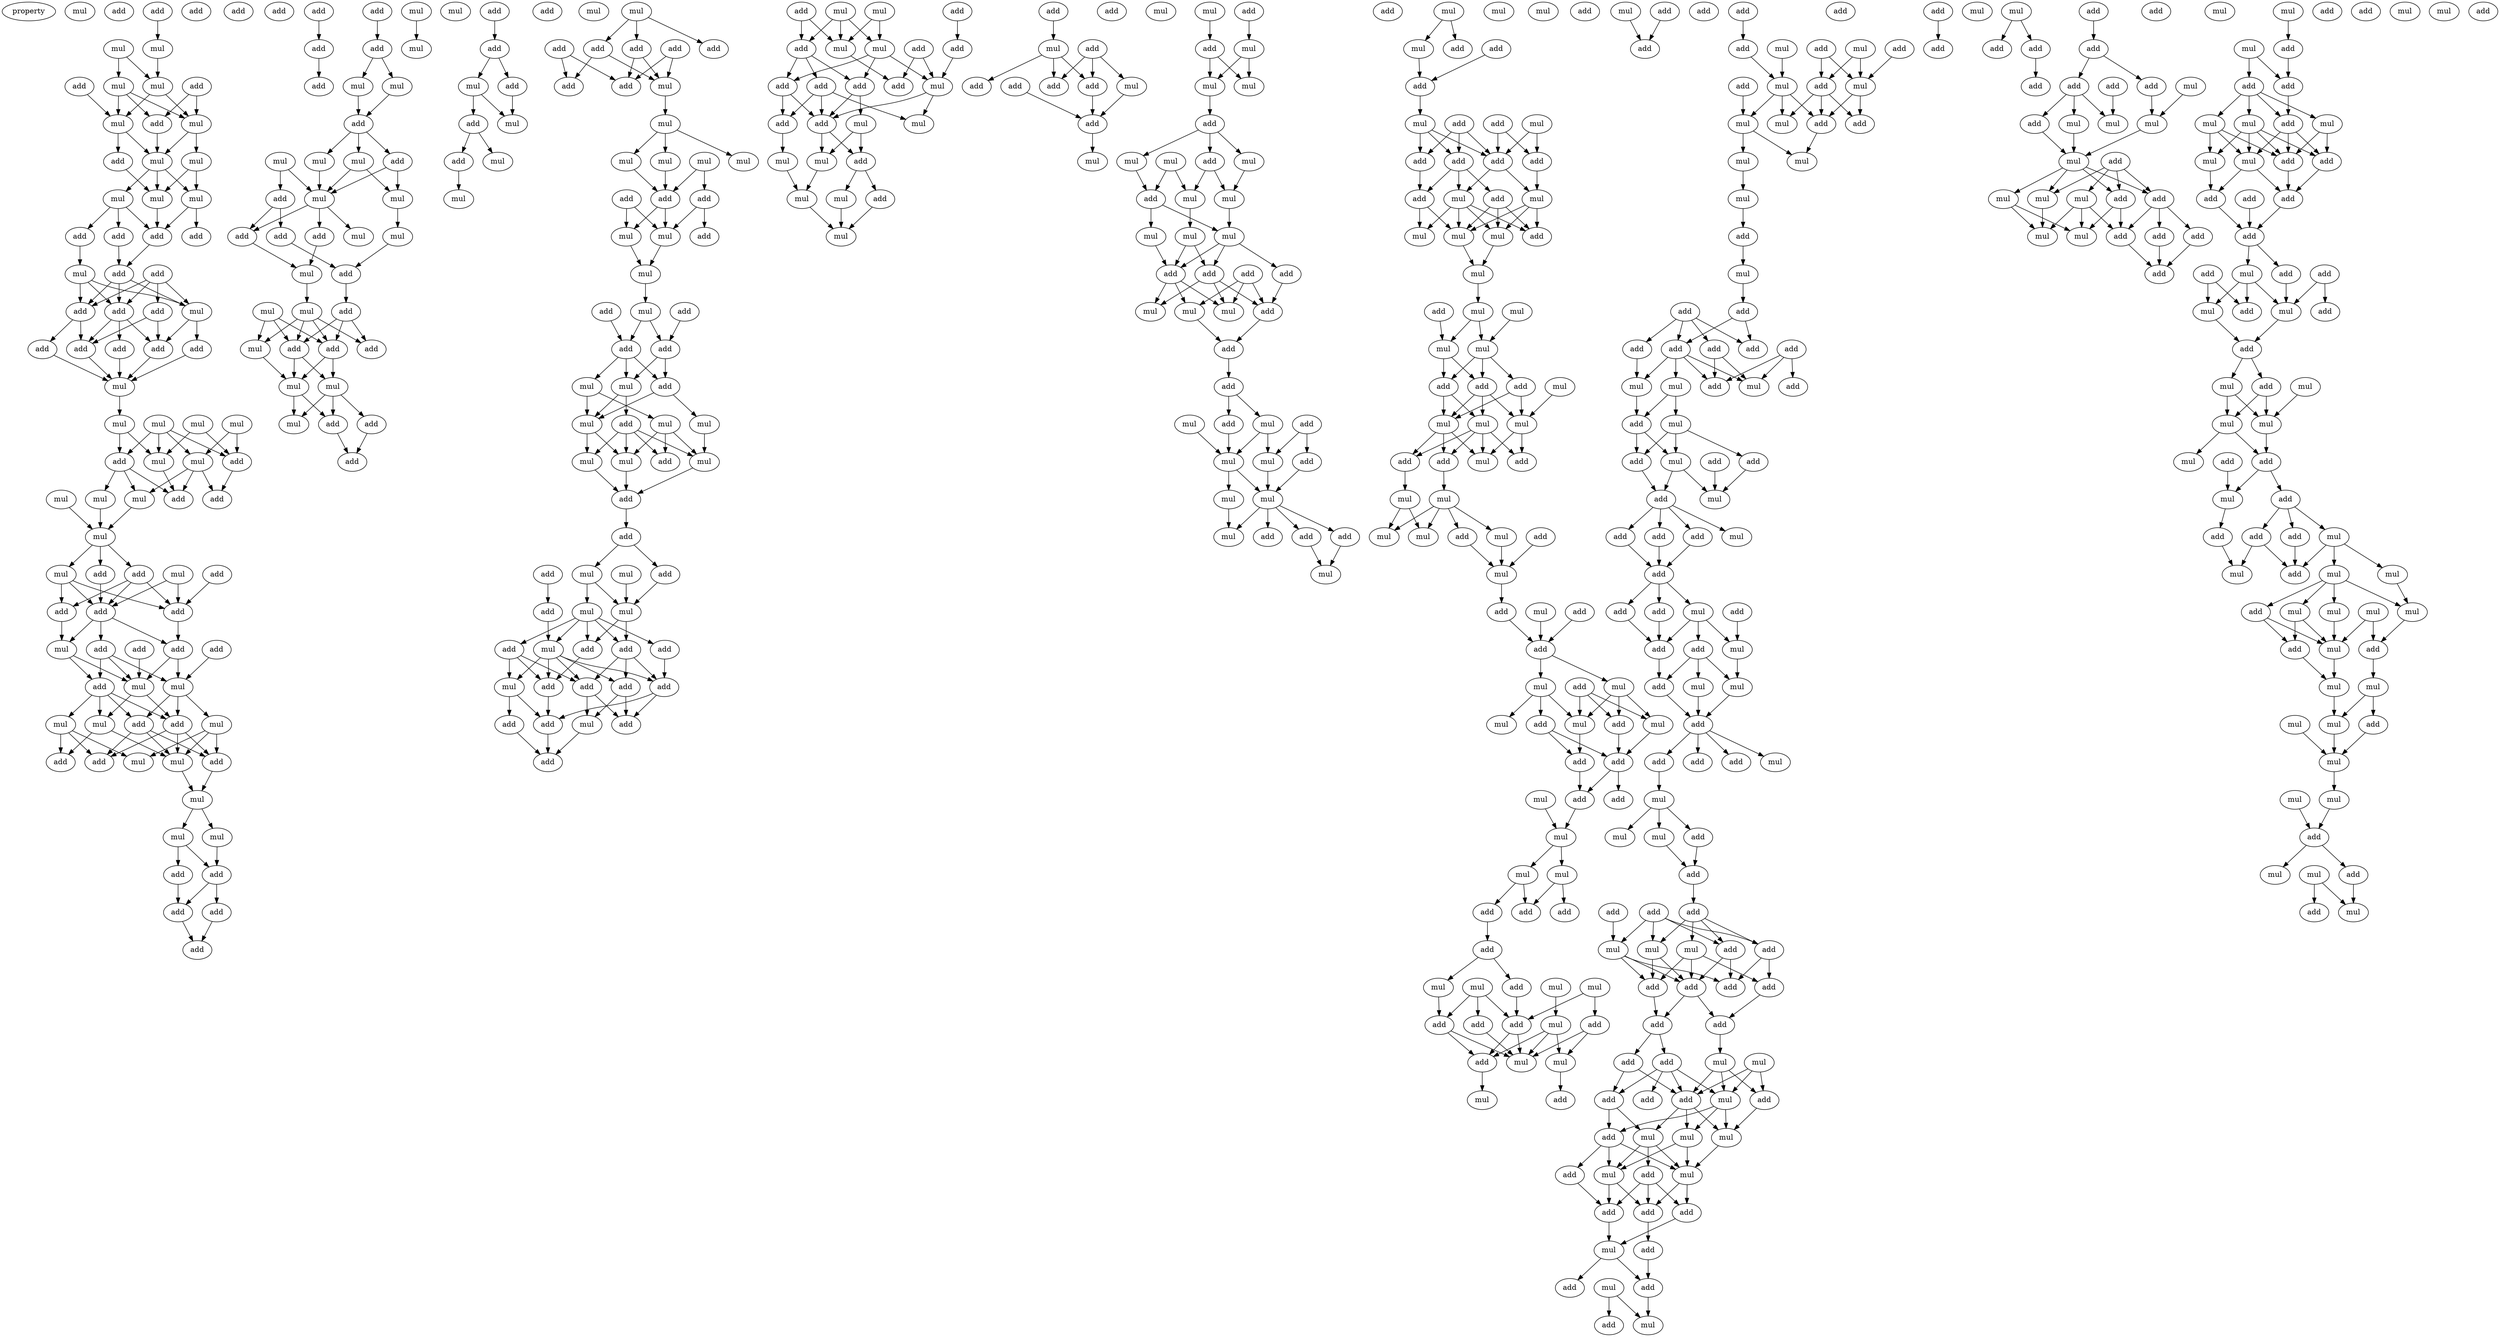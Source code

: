digraph {
    node [fontcolor=black]
    property [mul=2,lf=1.5]
    0 [ label = mul ];
    1 [ label = add ];
    2 [ label = add ];
    3 [ label = add ];
    4 [ label = mul ];
    5 [ label = mul ];
    6 [ label = add ];
    7 [ label = mul ];
    8 [ label = mul ];
    9 [ label = add ];
    10 [ label = add ];
    11 [ label = add ];
    12 [ label = mul ];
    13 [ label = mul ];
    14 [ label = mul ];
    15 [ label = mul ];
    16 [ label = add ];
    17 [ label = mul ];
    18 [ label = mul ];
    19 [ label = mul ];
    20 [ label = add ];
    21 [ label = add ];
    22 [ label = add ];
    23 [ label = add ];
    24 [ label = mul ];
    25 [ label = add ];
    26 [ label = add ];
    27 [ label = add ];
    28 [ label = add ];
    29 [ label = add ];
    30 [ label = mul ];
    31 [ label = add ];
    32 [ label = add ];
    33 [ label = add ];
    34 [ label = add ];
    35 [ label = add ];
    36 [ label = mul ];
    37 [ label = mul ];
    38 [ label = mul ];
    39 [ label = mul ];
    40 [ label = mul ];
    41 [ label = add ];
    42 [ label = mul ];
    43 [ label = add ];
    44 [ label = mul ];
    45 [ label = mul ];
    46 [ label = add ];
    47 [ label = mul ];
    48 [ label = mul ];
    49 [ label = add ];
    50 [ label = mul ];
    51 [ label = mul ];
    52 [ label = add ];
    53 [ label = add ];
    54 [ label = mul ];
    55 [ label = add ];
    56 [ label = add ];
    57 [ label = add ];
    58 [ label = add ];
    59 [ label = add ];
    60 [ label = add ];
    61 [ label = add ];
    62 [ label = mul ];
    63 [ label = add ];
    64 [ label = mul ];
    65 [ label = mul ];
    66 [ label = add ];
    67 [ label = mul ];
    68 [ label = mul ];
    69 [ label = mul ];
    70 [ label = add ];
    71 [ label = add ];
    72 [ label = add ];
    73 [ label = mul ];
    74 [ label = add ];
    75 [ label = mul ];
    76 [ label = add ];
    77 [ label = mul ];
    78 [ label = mul ];
    79 [ label = add ];
    80 [ label = add ];
    81 [ label = mul ];
    82 [ label = add ];
    83 [ label = add ];
    84 [ label = add ];
    85 [ label = add ];
    86 [ label = add ];
    87 [ label = add ];
    88 [ label = add ];
    89 [ label = add ];
    90 [ label = mul ];
    91 [ label = add ];
    92 [ label = mul ];
    93 [ label = mul ];
    94 [ label = mul ];
    95 [ label = add ];
    96 [ label = mul ];
    97 [ label = mul ];
    98 [ label = add ];
    99 [ label = mul ];
    100 [ label = mul ];
    101 [ label = mul ];
    102 [ label = add ];
    103 [ label = add ];
    104 [ label = add ];
    105 [ label = mul ];
    106 [ label = mul ];
    107 [ label = add ];
    108 [ label = add ];
    109 [ label = mul ];
    110 [ label = add ];
    111 [ label = mul ];
    112 [ label = mul ];
    113 [ label = add ];
    114 [ label = add ];
    115 [ label = mul ];
    116 [ label = add ];
    117 [ label = mul ];
    118 [ label = mul ];
    119 [ label = add ];
    120 [ label = mul ];
    121 [ label = mul ];
    122 [ label = add ];
    123 [ label = add ];
    124 [ label = add ];
    125 [ label = add ];
    126 [ label = add ];
    127 [ label = mul ];
    128 [ label = add ];
    129 [ label = add ];
    130 [ label = mul ];
    131 [ label = add ];
    132 [ label = mul ];
    133 [ label = mul ];
    134 [ label = mul ];
    135 [ label = mul ];
    136 [ label = add ];
    137 [ label = add ];
    138 [ label = add ];
    139 [ label = add ];
    140 [ label = add ];
    141 [ label = add ];
    142 [ label = mul ];
    143 [ label = add ];
    144 [ label = mul ];
    145 [ label = mul ];
    146 [ label = mul ];
    147 [ label = mul ];
    148 [ label = mul ];
    149 [ label = add ];
    150 [ label = add ];
    151 [ label = add ];
    152 [ label = mul ];
    153 [ label = add ];
    154 [ label = mul ];
    155 [ label = mul ];
    156 [ label = mul ];
    157 [ label = add ];
    158 [ label = add ];
    159 [ label = add ];
    160 [ label = add ];
    161 [ label = add ];
    162 [ label = mul ];
    163 [ label = mul ];
    164 [ label = mul ];
    165 [ label = mul ];
    166 [ label = mul ];
    167 [ label = add ];
    168 [ label = mul ];
    169 [ label = mul ];
    170 [ label = mul ];
    171 [ label = add ];
    172 [ label = add ];
    173 [ label = add ];
    174 [ label = mul ];
    175 [ label = add ];
    176 [ label = mul ];
    177 [ label = add ];
    178 [ label = add ];
    179 [ label = mul ];
    180 [ label = mul ];
    181 [ label = add ];
    182 [ label = add ];
    183 [ label = mul ];
    184 [ label = add ];
    185 [ label = add ];
    186 [ label = add ];
    187 [ label = mul ];
    188 [ label = add ];
    189 [ label = add ];
    190 [ label = add ];
    191 [ label = add ];
    192 [ label = add ];
    193 [ label = mul ];
    194 [ label = add ];
    195 [ label = add ];
    196 [ label = add ];
    197 [ label = mul ];
    198 [ label = mul ];
    199 [ label = add ];
    200 [ label = mul ];
    201 [ label = add ];
    202 [ label = add ];
    203 [ label = mul ];
    204 [ label = add ];
    205 [ label = mul ];
    206 [ label = add ];
    207 [ label = add ];
    208 [ label = add ];
    209 [ label = add ];
    210 [ label = add ];
    211 [ label = mul ];
    212 [ label = add ];
    213 [ label = mul ];
    214 [ label = mul ];
    215 [ label = add ];
    216 [ label = mul ];
    217 [ label = mul ];
    218 [ label = mul ];
    219 [ label = add ];
    220 [ label = mul ];
    221 [ label = add ];
    222 [ label = add ];
    223 [ label = mul ];
    224 [ label = add ];
    225 [ label = add ];
    226 [ label = add ];
    227 [ label = add ];
    228 [ label = add ];
    229 [ label = mul ];
    230 [ label = add ];
    231 [ label = mul ];
    232 [ label = mul ];
    233 [ label = add ];
    234 [ label = mul ];
    235 [ label = add ];
    236 [ label = mul ];
    237 [ label = mul ];
    238 [ label = mul ];
    239 [ label = add ];
    240 [ label = add ];
    241 [ label = mul ];
    242 [ label = mul ];
    243 [ label = add ];
    244 [ label = mul ];
    245 [ label = add ];
    246 [ label = mul ];
    247 [ label = mul ];
    248 [ label = mul ];
    249 [ label = mul ];
    250 [ label = mul ];
    251 [ label = add ];
    252 [ label = add ];
    253 [ label = add ];
    254 [ label = add ];
    255 [ label = add ];
    256 [ label = mul ];
    257 [ label = mul ];
    258 [ label = mul ];
    259 [ label = add ];
    260 [ label = add ];
    261 [ label = mul ];
    262 [ label = add ];
    263 [ label = mul ];
    264 [ label = add ];
    265 [ label = add ];
    266 [ label = mul ];
    267 [ label = mul ];
    268 [ label = mul ];
    269 [ label = mul ];
    270 [ label = mul ];
    271 [ label = add ];
    272 [ label = add ];
    273 [ label = add ];
    274 [ label = mul ];
    275 [ label = mul ];
    276 [ label = add ];
    277 [ label = mul ];
    278 [ label = mul ];
    279 [ label = add ];
    280 [ label = add ];
    281 [ label = add ];
    282 [ label = add ];
    283 [ label = mul ];
    284 [ label = mul ];
    285 [ label = add ];
    286 [ label = add ];
    287 [ label = add ];
    288 [ label = add ];
    289 [ label = add ];
    290 [ label = add ];
    291 [ label = mul ];
    292 [ label = mul ];
    293 [ label = mul ];
    294 [ label = mul ];
    295 [ label = add ];
    296 [ label = mul ];
    297 [ label = mul ];
    298 [ label = add ];
    299 [ label = mul ];
    300 [ label = mul ];
    301 [ label = mul ];
    302 [ label = mul ];
    303 [ label = mul ];
    304 [ label = add ];
    305 [ label = add ];
    306 [ label = mul ];
    307 [ label = add ];
    308 [ label = mul ];
    309 [ label = mul ];
    310 [ label = mul ];
    311 [ label = add ];
    312 [ label = mul ];
    313 [ label = add ];
    314 [ label = add ];
    315 [ label = mul ];
    316 [ label = mul ];
    317 [ label = mul ];
    318 [ label = mul ];
    319 [ label = add ];
    320 [ label = mul ];
    321 [ label = add ];
    322 [ label = mul ];
    323 [ label = mul ];
    324 [ label = add ];
    325 [ label = add ];
    326 [ label = add ];
    327 [ label = add ];
    328 [ label = mul ];
    329 [ label = add ];
    330 [ label = mul ];
    331 [ label = add ];
    332 [ label = mul ];
    333 [ label = mul ];
    334 [ label = mul ];
    335 [ label = add ];
    336 [ label = add ];
    337 [ label = add ];
    338 [ label = mul ];
    339 [ label = add ];
    340 [ label = add ];
    341 [ label = mul ];
    342 [ label = mul ];
    343 [ label = mul ];
    344 [ label = add ];
    345 [ label = add ];
    346 [ label = add ];
    347 [ label = add ];
    348 [ label = mul ];
    349 [ label = add ];
    350 [ label = mul ];
    351 [ label = mul ];
    352 [ label = mul ];
    353 [ label = add ];
    354 [ label = add ];
    355 [ label = mul ];
    356 [ label = add ];
    357 [ label = add ];
    358 [ label = add ];
    359 [ label = mul ];
    360 [ label = mul ];
    361 [ label = add ];
    362 [ label = mul ];
    363 [ label = mul ];
    364 [ label = add ];
    365 [ label = add ];
    366 [ label = add ];
    367 [ label = add ];
    368 [ label = mul ];
    369 [ label = add ];
    370 [ label = add ];
    371 [ label = mul ];
    372 [ label = add ];
    373 [ label = add ];
    374 [ label = mul ];
    375 [ label = add ];
    376 [ label = mul ];
    377 [ label = add ];
    378 [ label = mul ];
    379 [ label = add ];
    380 [ label = mul ];
    381 [ label = mul ];
    382 [ label = mul ];
    383 [ label = mul ];
    384 [ label = add ];
    385 [ label = add ];
    386 [ label = add ];
    387 [ label = add ];
    388 [ label = mul ];
    389 [ label = add ];
    390 [ label = add ];
    391 [ label = add ];
    392 [ label = add ];
    393 [ label = add ];
    394 [ label = add ];
    395 [ label = add ];
    396 [ label = mul ];
    397 [ label = add ];
    398 [ label = add ];
    399 [ label = mul ];
    400 [ label = mul ];
    401 [ label = add ];
    402 [ label = mul ];
    403 [ label = add ];
    404 [ label = add ];
    405 [ label = mul ];
    406 [ label = add ];
    407 [ label = mul ];
    408 [ label = add ];
    409 [ label = add ];
    410 [ label = mul ];
    411 [ label = add ];
    412 [ label = mul ];
    413 [ label = add ];
    414 [ label = add ];
    415 [ label = mul ];
    416 [ label = add ];
    417 [ label = add ];
    418 [ label = add ];
    419 [ label = add ];
    420 [ label = add ];
    421 [ label = mul ];
    422 [ label = add ];
    423 [ label = mul ];
    424 [ label = mul ];
    425 [ label = add ];
    426 [ label = add ];
    427 [ label = add ];
    428 [ label = add ];
    429 [ label = mul ];
    430 [ label = mul ];
    431 [ label = mul ];
    432 [ label = add ];
    433 [ label = mul ];
    434 [ label = add ];
    435 [ label = add ];
    436 [ label = add ];
    437 [ label = add ];
    438 [ label = mul ];
    439 [ label = mul ];
    440 [ label = add ];
    441 [ label = add ];
    442 [ label = mul ];
    443 [ label = add ];
    444 [ label = add ];
    445 [ label = add ];
    446 [ label = add ];
    447 [ label = add ];
    448 [ label = add ];
    449 [ label = mul ];
    450 [ label = mul ];
    451 [ label = add ];
    452 [ label = add ];
    453 [ label = add ];
    454 [ label = add ];
    455 [ label = add ];
    456 [ label = mul ];
    457 [ label = add ];
    458 [ label = mul ];
    459 [ label = mul ];
    460 [ label = mul ];
    461 [ label = add ];
    462 [ label = mul ];
    463 [ label = add ];
    464 [ label = add ];
    465 [ label = mul ];
    466 [ label = add ];
    467 [ label = add ];
    468 [ label = add ];
    469 [ label = add ];
    470 [ label = mul ];
    471 [ label = add ];
    472 [ label = add ];
    473 [ label = mul ];
    474 [ label = add ];
    475 [ label = mul ];
    476 [ label = mul ];
    477 [ label = add ];
    478 [ label = add ];
    479 [ label = add ];
    480 [ label = add ];
    481 [ label = add ];
    482 [ label = add ];
    483 [ label = add ];
    484 [ label = add ];
    485 [ label = mul ];
    486 [ label = add ];
    487 [ label = mul ];
    488 [ label = mul ];
    489 [ label = mul ];
    490 [ label = add ];
    491 [ label = mul ];
    492 [ label = add ];
    493 [ label = mul ];
    494 [ label = add ];
    495 [ label = mul ];
    496 [ label = mul ];
    497 [ label = add ];
    498 [ label = add ];
    499 [ label = add ];
    500 [ label = add ];
    501 [ label = mul ];
    502 [ label = mul ];
    503 [ label = add ];
    504 [ label = mul ];
    505 [ label = mul ];
    506 [ label = mul ];
    507 [ label = add ];
    508 [ label = add ];
    509 [ label = add ];
    510 [ label = mul ];
    511 [ label = mul ];
    512 [ label = add ];
    513 [ label = mul ];
    514 [ label = add ];
    515 [ label = mul ];
    516 [ label = mul ];
    517 [ label = add ];
    518 [ label = add ];
    519 [ label = add ];
    520 [ label = add ];
    521 [ label = add ];
    522 [ label = add ];
    523 [ label = mul ];
    524 [ label = add ];
    525 [ label = add ];
    526 [ label = add ];
    527 [ label = mul ];
    528 [ label = add ];
    529 [ label = mul ];
    530 [ label = add ];
    531 [ label = mul ];
    532 [ label = mul ];
    533 [ label = add ];
    534 [ label = add ];
    535 [ label = mul ];
    536 [ label = mul ];
    537 [ label = add ];
    538 [ label = mul ];
    539 [ label = add ];
    540 [ label = mul ];
    541 [ label = add ];
    542 [ label = add ];
    543 [ label = add ];
    544 [ label = mul ];
    545 [ label = add ];
    546 [ label = add ];
    547 [ label = mul ];
    548 [ label = mul ];
    549 [ label = mul ];
    550 [ label = mul ];
    551 [ label = mul ];
    552 [ label = add ];
    553 [ label = mul ];
    554 [ label = mul ];
    555 [ label = mul ];
    556 [ label = add ];
    557 [ label = add ];
    558 [ label = mul ];
    559 [ label = mul ];
    560 [ label = mul ];
    561 [ label = mul ];
    562 [ label = add ];
    563 [ label = mul ];
    564 [ label = add ];
    565 [ label = mul ];
    566 [ label = mul ];
    567 [ label = mul ];
    568 [ label = mul ];
    569 [ label = add ];
    570 [ label = add ];
    571 [ label = add ];
    572 [ label = mul ];
    573 [ label = mul ];
    574 [ label = add ];
    575 [ label = mul ];
    2 -> 5 [ name = 0 ];
    4 -> 7 [ name = 1 ];
    4 -> 8 [ name = 2 ];
    5 -> 8 [ name = 3 ];
    7 -> 11 [ name = 4 ];
    7 -> 12 [ name = 5 ];
    7 -> 13 [ name = 6 ];
    8 -> 12 [ name = 7 ];
    8 -> 13 [ name = 8 ];
    9 -> 12 [ name = 9 ];
    10 -> 11 [ name = 10 ];
    10 -> 13 [ name = 11 ];
    11 -> 14 [ name = 12 ];
    12 -> 14 [ name = 13 ];
    12 -> 16 [ name = 14 ];
    13 -> 14 [ name = 15 ];
    13 -> 15 [ name = 16 ];
    14 -> 17 [ name = 17 ];
    14 -> 18 [ name = 18 ];
    14 -> 19 [ name = 19 ];
    15 -> 17 [ name = 20 ];
    15 -> 18 [ name = 21 ];
    16 -> 18 [ name = 22 ];
    17 -> 20 [ name = 23 ];
    17 -> 21 [ name = 24 ];
    18 -> 20 [ name = 25 ];
    19 -> 20 [ name = 26 ];
    19 -> 22 [ name = 27 ];
    19 -> 23 [ name = 28 ];
    20 -> 26 [ name = 29 ];
    22 -> 26 [ name = 30 ];
    23 -> 24 [ name = 31 ];
    24 -> 28 [ name = 32 ];
    24 -> 29 [ name = 33 ];
    24 -> 30 [ name = 34 ];
    25 -> 27 [ name = 35 ];
    25 -> 28 [ name = 36 ];
    25 -> 29 [ name = 37 ];
    25 -> 30 [ name = 38 ];
    26 -> 28 [ name = 39 ];
    26 -> 29 [ name = 40 ];
    26 -> 30 [ name = 41 ];
    27 -> 32 [ name = 42 ];
    27 -> 33 [ name = 43 ];
    28 -> 31 [ name = 44 ];
    28 -> 33 [ name = 45 ];
    29 -> 32 [ name = 46 ];
    29 -> 33 [ name = 47 ];
    29 -> 34 [ name = 48 ];
    30 -> 32 [ name = 49 ];
    30 -> 35 [ name = 50 ];
    31 -> 36 [ name = 51 ];
    32 -> 36 [ name = 52 ];
    33 -> 36 [ name = 53 ];
    34 -> 36 [ name = 54 ];
    35 -> 36 [ name = 55 ];
    36 -> 39 [ name = 56 ];
    37 -> 41 [ name = 57 ];
    37 -> 44 [ name = 58 ];
    38 -> 41 [ name = 59 ];
    38 -> 42 [ name = 60 ];
    39 -> 43 [ name = 61 ];
    39 -> 44 [ name = 62 ];
    40 -> 41 [ name = 63 ];
    40 -> 42 [ name = 64 ];
    40 -> 43 [ name = 65 ];
    40 -> 44 [ name = 66 ];
    41 -> 49 [ name = 67 ];
    42 -> 45 [ name = 68 ];
    42 -> 46 [ name = 69 ];
    42 -> 49 [ name = 70 ];
    43 -> 45 [ name = 71 ];
    43 -> 46 [ name = 72 ];
    43 -> 47 [ name = 73 ];
    44 -> 46 [ name = 74 ];
    45 -> 50 [ name = 75 ];
    47 -> 50 [ name = 76 ];
    48 -> 50 [ name = 77 ];
    50 -> 52 [ name = 78 ];
    50 -> 53 [ name = 79 ];
    50 -> 54 [ name = 80 ];
    51 -> 56 [ name = 81 ];
    51 -> 57 [ name = 82 ];
    52 -> 56 [ name = 83 ];
    52 -> 57 [ name = 84 ];
    52 -> 58 [ name = 85 ];
    53 -> 56 [ name = 86 ];
    54 -> 56 [ name = 87 ];
    54 -> 57 [ name = 88 ];
    54 -> 58 [ name = 89 ];
    55 -> 57 [ name = 90 ];
    56 -> 59 [ name = 91 ];
    56 -> 60 [ name = 92 ];
    56 -> 62 [ name = 93 ];
    57 -> 59 [ name = 94 ];
    58 -> 62 [ name = 95 ];
    59 -> 64 [ name = 96 ];
    59 -> 65 [ name = 97 ];
    60 -> 64 [ name = 98 ];
    60 -> 65 [ name = 99 ];
    60 -> 66 [ name = 100 ];
    61 -> 65 [ name = 101 ];
    62 -> 64 [ name = 102 ];
    62 -> 66 [ name = 103 ];
    63 -> 64 [ name = 104 ];
    64 -> 69 [ name = 105 ];
    64 -> 71 [ name = 106 ];
    65 -> 67 [ name = 107 ];
    65 -> 70 [ name = 108 ];
    65 -> 71 [ name = 109 ];
    66 -> 68 [ name = 110 ];
    66 -> 69 [ name = 111 ];
    66 -> 70 [ name = 112 ];
    66 -> 71 [ name = 113 ];
    67 -> 73 [ name = 114 ];
    67 -> 75 [ name = 115 ];
    67 -> 76 [ name = 116 ];
    68 -> 72 [ name = 117 ];
    68 -> 74 [ name = 118 ];
    68 -> 75 [ name = 119 ];
    69 -> 73 [ name = 120 ];
    69 -> 74 [ name = 121 ];
    70 -> 72 [ name = 122 ];
    70 -> 73 [ name = 123 ];
    70 -> 76 [ name = 124 ];
    71 -> 72 [ name = 125 ];
    71 -> 73 [ name = 126 ];
    71 -> 76 [ name = 127 ];
    73 -> 77 [ name = 128 ];
    76 -> 77 [ name = 129 ];
    77 -> 78 [ name = 130 ];
    77 -> 81 [ name = 131 ];
    78 -> 83 [ name = 132 ];
    78 -> 84 [ name = 133 ];
    80 -> 82 [ name = 134 ];
    81 -> 84 [ name = 135 ];
    82 -> 87 [ name = 136 ];
    83 -> 85 [ name = 137 ];
    84 -> 85 [ name = 138 ];
    84 -> 86 [ name = 139 ];
    85 -> 88 [ name = 140 ];
    86 -> 88 [ name = 141 ];
    89 -> 91 [ name = 142 ];
    90 -> 92 [ name = 143 ];
    91 -> 93 [ name = 144 ];
    91 -> 94 [ name = 145 ];
    93 -> 95 [ name = 146 ];
    94 -> 95 [ name = 147 ];
    95 -> 96 [ name = 148 ];
    95 -> 98 [ name = 149 ];
    95 -> 99 [ name = 150 ];
    96 -> 101 [ name = 151 ];
    97 -> 101 [ name = 152 ];
    97 -> 102 [ name = 153 ];
    98 -> 100 [ name = 154 ];
    98 -> 101 [ name = 155 ];
    99 -> 100 [ name = 156 ];
    99 -> 101 [ name = 157 ];
    100 -> 106 [ name = 158 ];
    101 -> 104 [ name = 159 ];
    101 -> 105 [ name = 160 ];
    101 -> 107 [ name = 161 ];
    102 -> 103 [ name = 162 ];
    102 -> 107 [ name = 163 ];
    103 -> 108 [ name = 164 ];
    104 -> 109 [ name = 165 ];
    106 -> 108 [ name = 166 ];
    107 -> 109 [ name = 167 ];
    108 -> 110 [ name = 168 ];
    109 -> 112 [ name = 169 ];
    110 -> 113 [ name = 170 ];
    110 -> 114 [ name = 171 ];
    110 -> 116 [ name = 172 ];
    111 -> 113 [ name = 173 ];
    111 -> 115 [ name = 174 ];
    111 -> 116 [ name = 175 ];
    112 -> 113 [ name = 176 ];
    112 -> 114 [ name = 177 ];
    112 -> 115 [ name = 178 ];
    112 -> 116 [ name = 179 ];
    113 -> 117 [ name = 180 ];
    113 -> 118 [ name = 181 ];
    115 -> 117 [ name = 182 ];
    116 -> 117 [ name = 183 ];
    116 -> 118 [ name = 184 ];
    117 -> 120 [ name = 185 ];
    117 -> 122 [ name = 186 ];
    118 -> 119 [ name = 187 ];
    118 -> 120 [ name = 188 ];
    118 -> 122 [ name = 189 ];
    119 -> 123 [ name = 190 ];
    122 -> 123 [ name = 191 ];
    124 -> 126 [ name = 192 ];
    126 -> 127 [ name = 193 ];
    126 -> 128 [ name = 194 ];
    127 -> 129 [ name = 195 ];
    127 -> 130 [ name = 196 ];
    128 -> 130 [ name = 197 ];
    129 -> 131 [ name = 198 ];
    129 -> 132 [ name = 199 ];
    131 -> 133 [ name = 200 ];
    135 -> 136 [ name = 201 ];
    135 -> 137 [ name = 202 ];
    135 -> 139 [ name = 203 ];
    136 -> 141 [ name = 204 ];
    136 -> 142 [ name = 205 ];
    138 -> 141 [ name = 206 ];
    138 -> 143 [ name = 207 ];
    139 -> 142 [ name = 208 ];
    139 -> 143 [ name = 209 ];
    140 -> 142 [ name = 210 ];
    140 -> 143 [ name = 211 ];
    142 -> 144 [ name = 212 ];
    144 -> 145 [ name = 213 ];
    144 -> 146 [ name = 214 ];
    144 -> 147 [ name = 215 ];
    145 -> 151 [ name = 216 ];
    146 -> 151 [ name = 217 ];
    148 -> 149 [ name = 218 ];
    148 -> 151 [ name = 219 ];
    149 -> 153 [ name = 220 ];
    149 -> 154 [ name = 221 ];
    150 -> 152 [ name = 222 ];
    150 -> 154 [ name = 223 ];
    151 -> 152 [ name = 224 ];
    151 -> 154 [ name = 225 ];
    152 -> 155 [ name = 226 ];
    154 -> 155 [ name = 227 ];
    155 -> 156 [ name = 228 ];
    156 -> 159 [ name = 229 ];
    156 -> 160 [ name = 230 ];
    157 -> 159 [ name = 231 ];
    158 -> 160 [ name = 232 ];
    159 -> 161 [ name = 233 ];
    159 -> 162 [ name = 234 ];
    159 -> 163 [ name = 235 ];
    160 -> 161 [ name = 236 ];
    160 -> 163 [ name = 237 ];
    161 -> 164 [ name = 238 ];
    161 -> 165 [ name = 239 ];
    162 -> 164 [ name = 240 ];
    162 -> 166 [ name = 241 ];
    163 -> 164 [ name = 242 ];
    163 -> 167 [ name = 243 ];
    164 -> 168 [ name = 244 ];
    164 -> 169 [ name = 245 ];
    165 -> 170 [ name = 246 ];
    166 -> 169 [ name = 247 ];
    166 -> 170 [ name = 248 ];
    166 -> 171 [ name = 249 ];
    167 -> 168 [ name = 250 ];
    167 -> 169 [ name = 251 ];
    167 -> 170 [ name = 252 ];
    167 -> 171 [ name = 253 ];
    168 -> 172 [ name = 254 ];
    169 -> 172 [ name = 255 ];
    170 -> 172 [ name = 256 ];
    172 -> 173 [ name = 257 ];
    173 -> 174 [ name = 258 ];
    173 -> 177 [ name = 259 ];
    174 -> 179 [ name = 260 ];
    174 -> 180 [ name = 261 ];
    175 -> 178 [ name = 262 ];
    176 -> 180 [ name = 263 ];
    177 -> 180 [ name = 264 ];
    178 -> 183 [ name = 265 ];
    179 -> 181 [ name = 266 ];
    179 -> 182 [ name = 267 ];
    179 -> 183 [ name = 268 ];
    179 -> 184 [ name = 269 ];
    179 -> 185 [ name = 270 ];
    180 -> 181 [ name = 271 ];
    180 -> 185 [ name = 272 ];
    181 -> 186 [ name = 273 ];
    182 -> 188 [ name = 274 ];
    183 -> 186 [ name = 275 ];
    183 -> 187 [ name = 276 ];
    183 -> 188 [ name = 277 ];
    183 -> 189 [ name = 278 ];
    183 -> 190 [ name = 279 ];
    184 -> 186 [ name = 280 ];
    184 -> 187 [ name = 281 ];
    184 -> 189 [ name = 282 ];
    185 -> 188 [ name = 283 ];
    185 -> 189 [ name = 284 ];
    185 -> 190 [ name = 285 ];
    186 -> 194 [ name = 286 ];
    187 -> 191 [ name = 287 ];
    187 -> 194 [ name = 288 ];
    188 -> 192 [ name = 289 ];
    188 -> 194 [ name = 290 ];
    189 -> 192 [ name = 291 ];
    189 -> 193 [ name = 292 ];
    190 -> 192 [ name = 293 ];
    190 -> 193 [ name = 294 ];
    191 -> 195 [ name = 295 ];
    193 -> 195 [ name = 296 ];
    194 -> 195 [ name = 297 ];
    196 -> 204 [ name = 298 ];
    197 -> 200 [ name = 299 ];
    197 -> 203 [ name = 300 ];
    198 -> 200 [ name = 301 ];
    198 -> 202 [ name = 302 ];
    198 -> 203 [ name = 303 ];
    199 -> 202 [ name = 304 ];
    199 -> 203 [ name = 305 ];
    200 -> 205 [ name = 306 ];
    200 -> 206 [ name = 307 ];
    200 -> 208 [ name = 308 ];
    201 -> 205 [ name = 309 ];
    201 -> 209 [ name = 310 ];
    202 -> 206 [ name = 311 ];
    202 -> 207 [ name = 312 ];
    202 -> 208 [ name = 313 ];
    203 -> 209 [ name = 314 ];
    204 -> 205 [ name = 315 ];
    205 -> 210 [ name = 316 ];
    205 -> 213 [ name = 317 ];
    206 -> 210 [ name = 318 ];
    206 -> 212 [ name = 319 ];
    207 -> 210 [ name = 320 ];
    207 -> 212 [ name = 321 ];
    207 -> 213 [ name = 322 ];
    208 -> 210 [ name = 323 ];
    208 -> 211 [ name = 324 ];
    210 -> 215 [ name = 325 ];
    210 -> 216 [ name = 326 ];
    211 -> 215 [ name = 327 ];
    211 -> 216 [ name = 328 ];
    212 -> 214 [ name = 329 ];
    214 -> 217 [ name = 330 ];
    215 -> 218 [ name = 331 ];
    215 -> 219 [ name = 332 ];
    216 -> 217 [ name = 333 ];
    217 -> 220 [ name = 334 ];
    218 -> 220 [ name = 335 ];
    219 -> 220 [ name = 336 ];
    221 -> 223 [ name = 337 ];
    223 -> 225 [ name = 338 ];
    223 -> 226 [ name = 339 ];
    223 -> 227 [ name = 340 ];
    224 -> 226 [ name = 341 ];
    224 -> 227 [ name = 342 ];
    224 -> 229 [ name = 343 ];
    226 -> 230 [ name = 344 ];
    228 -> 230 [ name = 345 ];
    229 -> 230 [ name = 346 ];
    230 -> 234 [ name = 347 ];
    232 -> 235 [ name = 348 ];
    233 -> 236 [ name = 349 ];
    235 -> 237 [ name = 350 ];
    235 -> 238 [ name = 351 ];
    236 -> 237 [ name = 352 ];
    236 -> 238 [ name = 353 ];
    237 -> 239 [ name = 354 ];
    239 -> 241 [ name = 355 ];
    239 -> 243 [ name = 356 ];
    239 -> 244 [ name = 357 ];
    241 -> 246 [ name = 358 ];
    242 -> 245 [ name = 359 ];
    242 -> 247 [ name = 360 ];
    243 -> 246 [ name = 361 ];
    243 -> 247 [ name = 362 ];
    244 -> 245 [ name = 363 ];
    245 -> 248 [ name = 364 ];
    245 -> 250 [ name = 365 ];
    246 -> 250 [ name = 366 ];
    247 -> 249 [ name = 367 ];
    248 -> 252 [ name = 368 ];
    249 -> 251 [ name = 369 ];
    249 -> 252 [ name = 370 ];
    250 -> 251 [ name = 371 ];
    250 -> 252 [ name = 372 ];
    250 -> 254 [ name = 373 ];
    251 -> 255 [ name = 374 ];
    251 -> 257 [ name = 375 ];
    251 -> 258 [ name = 376 ];
    252 -> 256 [ name = 377 ];
    252 -> 257 [ name = 378 ];
    252 -> 258 [ name = 379 ];
    253 -> 255 [ name = 380 ];
    253 -> 256 [ name = 381 ];
    253 -> 257 [ name = 382 ];
    254 -> 255 [ name = 383 ];
    255 -> 259 [ name = 384 ];
    256 -> 259 [ name = 385 ];
    259 -> 260 [ name = 386 ];
    260 -> 262 [ name = 387 ];
    260 -> 263 [ name = 388 ];
    261 -> 267 [ name = 389 ];
    262 -> 267 [ name = 390 ];
    263 -> 266 [ name = 391 ];
    263 -> 267 [ name = 392 ];
    264 -> 265 [ name = 393 ];
    264 -> 266 [ name = 394 ];
    265 -> 269 [ name = 395 ];
    266 -> 269 [ name = 396 ];
    267 -> 268 [ name = 397 ];
    267 -> 269 [ name = 398 ];
    268 -> 270 [ name = 399 ];
    269 -> 270 [ name = 400 ];
    269 -> 271 [ name = 401 ];
    269 -> 272 [ name = 402 ];
    269 -> 273 [ name = 403 ];
    272 -> 274 [ name = 404 ];
    273 -> 274 [ name = 405 ];
    275 -> 278 [ name = 406 ];
    275 -> 279 [ name = 407 ];
    276 -> 280 [ name = 408 ];
    278 -> 280 [ name = 409 ];
    280 -> 284 [ name = 410 ];
    281 -> 285 [ name = 411 ];
    281 -> 286 [ name = 412 ];
    282 -> 286 [ name = 413 ];
    282 -> 287 [ name = 414 ];
    282 -> 288 [ name = 415 ];
    283 -> 285 [ name = 416 ];
    283 -> 286 [ name = 417 ];
    284 -> 286 [ name = 418 ];
    284 -> 287 [ name = 419 ];
    284 -> 288 [ name = 420 ];
    285 -> 291 [ name = 421 ];
    286 -> 291 [ name = 422 ];
    286 -> 292 [ name = 423 ];
    287 -> 290 [ name = 424 ];
    288 -> 289 [ name = 425 ];
    288 -> 290 [ name = 426 ];
    288 -> 292 [ name = 427 ];
    289 -> 294 [ name = 428 ];
    289 -> 295 [ name = 429 ];
    289 -> 296 [ name = 430 ];
    290 -> 293 [ name = 431 ];
    290 -> 296 [ name = 432 ];
    291 -> 294 [ name = 433 ];
    291 -> 295 [ name = 434 ];
    291 -> 296 [ name = 435 ];
    292 -> 293 [ name = 436 ];
    292 -> 294 [ name = 437 ];
    292 -> 295 [ name = 438 ];
    292 -> 296 [ name = 439 ];
    294 -> 297 [ name = 440 ];
    296 -> 297 [ name = 441 ];
    297 -> 299 [ name = 442 ];
    298 -> 303 [ name = 443 ];
    299 -> 302 [ name = 444 ];
    299 -> 303 [ name = 445 ];
    300 -> 302 [ name = 446 ];
    302 -> 304 [ name = 447 ];
    302 -> 305 [ name = 448 ];
    302 -> 307 [ name = 449 ];
    303 -> 304 [ name = 450 ];
    303 -> 305 [ name = 451 ];
    304 -> 308 [ name = 452 ];
    304 -> 309 [ name = 453 ];
    304 -> 310 [ name = 454 ];
    305 -> 308 [ name = 455 ];
    305 -> 309 [ name = 456 ];
    306 -> 310 [ name = 457 ];
    307 -> 308 [ name = 458 ];
    307 -> 310 [ name = 459 ];
    308 -> 311 [ name = 460 ];
    308 -> 312 [ name = 461 ];
    308 -> 314 [ name = 462 ];
    309 -> 311 [ name = 463 ];
    309 -> 312 [ name = 464 ];
    309 -> 313 [ name = 465 ];
    309 -> 314 [ name = 466 ];
    310 -> 312 [ name = 467 ];
    310 -> 313 [ name = 468 ];
    311 -> 316 [ name = 469 ];
    314 -> 315 [ name = 470 ];
    315 -> 317 [ name = 471 ];
    315 -> 318 [ name = 472 ];
    316 -> 317 [ name = 473 ];
    316 -> 318 [ name = 474 ];
    316 -> 320 [ name = 475 ];
    316 -> 321 [ name = 476 ];
    319 -> 322 [ name = 477 ];
    320 -> 322 [ name = 478 ];
    321 -> 322 [ name = 479 ];
    322 -> 324 [ name = 480 ];
    323 -> 326 [ name = 481 ];
    324 -> 326 [ name = 482 ];
    325 -> 326 [ name = 483 ];
    326 -> 328 [ name = 484 ];
    326 -> 330 [ name = 485 ];
    328 -> 333 [ name = 486 ];
    328 -> 334 [ name = 487 ];
    328 -> 335 [ name = 488 ];
    329 -> 331 [ name = 489 ];
    329 -> 332 [ name = 490 ];
    329 -> 334 [ name = 491 ];
    330 -> 331 [ name = 492 ];
    330 -> 332 [ name = 493 ];
    330 -> 334 [ name = 494 ];
    331 -> 336 [ name = 495 ];
    332 -> 336 [ name = 496 ];
    334 -> 337 [ name = 497 ];
    335 -> 336 [ name = 498 ];
    335 -> 337 [ name = 499 ];
    336 -> 339 [ name = 500 ];
    336 -> 340 [ name = 501 ];
    337 -> 339 [ name = 502 ];
    338 -> 341 [ name = 503 ];
    339 -> 341 [ name = 504 ];
    341 -> 342 [ name = 505 ];
    341 -> 343 [ name = 506 ];
    342 -> 345 [ name = 507 ];
    342 -> 346 [ name = 508 ];
    343 -> 344 [ name = 509 ];
    343 -> 346 [ name = 510 ];
    345 -> 347 [ name = 511 ];
    347 -> 348 [ name = 512 ];
    347 -> 349 [ name = 513 ];
    348 -> 353 [ name = 514 ];
    349 -> 354 [ name = 515 ];
    350 -> 353 [ name = 516 ];
    350 -> 354 [ name = 517 ];
    350 -> 357 [ name = 518 ];
    351 -> 354 [ name = 519 ];
    351 -> 356 [ name = 520 ];
    352 -> 355 [ name = 521 ];
    353 -> 358 [ name = 522 ];
    353 -> 360 [ name = 523 ];
    354 -> 358 [ name = 524 ];
    354 -> 360 [ name = 525 ];
    355 -> 358 [ name = 526 ];
    355 -> 359 [ name = 527 ];
    355 -> 360 [ name = 528 ];
    356 -> 359 [ name = 529 ];
    356 -> 360 [ name = 530 ];
    357 -> 360 [ name = 531 ];
    358 -> 362 [ name = 532 ];
    359 -> 361 [ name = 533 ];
    363 -> 366 [ name = 534 ];
    364 -> 366 [ name = 535 ];
    367 -> 372 [ name = 536 ];
    368 -> 375 [ name = 537 ];
    368 -> 376 [ name = 538 ];
    369 -> 375 [ name = 539 ];
    369 -> 376 [ name = 540 ];
    370 -> 376 [ name = 541 ];
    371 -> 374 [ name = 542 ];
    372 -> 374 [ name = 543 ];
    373 -> 380 [ name = 544 ];
    374 -> 377 [ name = 545 ];
    374 -> 378 [ name = 546 ];
    374 -> 380 [ name = 547 ];
    375 -> 377 [ name = 548 ];
    375 -> 378 [ name = 549 ];
    375 -> 379 [ name = 550 ];
    376 -> 377 [ name = 551 ];
    376 -> 379 [ name = 552 ];
    377 -> 381 [ name = 553 ];
    380 -> 381 [ name = 554 ];
    380 -> 382 [ name = 555 ];
    382 -> 383 [ name = 556 ];
    383 -> 386 [ name = 557 ];
    385 -> 387 [ name = 558 ];
    386 -> 388 [ name = 559 ];
    388 -> 390 [ name = 560 ];
    389 -> 392 [ name = 561 ];
    389 -> 393 [ name = 562 ];
    389 -> 394 [ name = 563 ];
    389 -> 395 [ name = 564 ];
    390 -> 393 [ name = 565 ];
    390 -> 395 [ name = 566 ];
    391 -> 397 [ name = 567 ];
    391 -> 398 [ name = 568 ];
    391 -> 400 [ name = 569 ];
    392 -> 397 [ name = 570 ];
    392 -> 400 [ name = 571 ];
    393 -> 396 [ name = 572 ];
    393 -> 397 [ name = 573 ];
    393 -> 399 [ name = 574 ];
    393 -> 400 [ name = 575 ];
    394 -> 399 [ name = 576 ];
    396 -> 401 [ name = 577 ];
    396 -> 402 [ name = 578 ];
    399 -> 401 [ name = 579 ];
    401 -> 405 [ name = 580 ];
    401 -> 406 [ name = 581 ];
    402 -> 403 [ name = 582 ];
    402 -> 405 [ name = 583 ];
    402 -> 406 [ name = 584 ];
    403 -> 407 [ name = 585 ];
    404 -> 407 [ name = 586 ];
    405 -> 407 [ name = 587 ];
    405 -> 408 [ name = 588 ];
    406 -> 408 [ name = 589 ];
    408 -> 409 [ name = 590 ];
    408 -> 411 [ name = 591 ];
    408 -> 412 [ name = 592 ];
    408 -> 413 [ name = 593 ];
    409 -> 414 [ name = 594 ];
    411 -> 414 [ name = 595 ];
    413 -> 414 [ name = 596 ];
    414 -> 415 [ name = 597 ];
    414 -> 416 [ name = 598 ];
    414 -> 418 [ name = 599 ];
    415 -> 419 [ name = 600 ];
    415 -> 420 [ name = 601 ];
    415 -> 421 [ name = 602 ];
    416 -> 419 [ name = 603 ];
    417 -> 421 [ name = 604 ];
    418 -> 419 [ name = 605 ];
    419 -> 422 [ name = 606 ];
    420 -> 422 [ name = 607 ];
    420 -> 423 [ name = 608 ];
    420 -> 424 [ name = 609 ];
    421 -> 424 [ name = 610 ];
    422 -> 425 [ name = 611 ];
    423 -> 425 [ name = 612 ];
    424 -> 425 [ name = 613 ];
    425 -> 426 [ name = 614 ];
    425 -> 427 [ name = 615 ];
    425 -> 428 [ name = 616 ];
    425 -> 429 [ name = 617 ];
    426 -> 430 [ name = 618 ];
    430 -> 431 [ name = 619 ];
    430 -> 432 [ name = 620 ];
    430 -> 433 [ name = 621 ];
    432 -> 434 [ name = 622 ];
    433 -> 434 [ name = 623 ];
    434 -> 436 [ name = 624 ];
    435 -> 439 [ name = 625 ];
    436 -> 438 [ name = 626 ];
    436 -> 440 [ name = 627 ];
    436 -> 441 [ name = 628 ];
    436 -> 442 [ name = 629 ];
    437 -> 439 [ name = 630 ];
    437 -> 440 [ name = 631 ];
    437 -> 441 [ name = 632 ];
    437 -> 442 [ name = 633 ];
    438 -> 443 [ name = 634 ];
    438 -> 444 [ name = 635 ];
    438 -> 446 [ name = 636 ];
    439 -> 443 [ name = 637 ];
    439 -> 445 [ name = 638 ];
    439 -> 446 [ name = 639 ];
    440 -> 444 [ name = 640 ];
    440 -> 445 [ name = 641 ];
    441 -> 443 [ name = 642 ];
    441 -> 445 [ name = 643 ];
    442 -> 443 [ name = 644 ];
    442 -> 446 [ name = 645 ];
    443 -> 447 [ name = 646 ];
    443 -> 448 [ name = 647 ];
    444 -> 448 [ name = 648 ];
    446 -> 447 [ name = 649 ];
    447 -> 451 [ name = 650 ];
    447 -> 452 [ name = 651 ];
    448 -> 449 [ name = 652 ];
    449 -> 454 [ name = 653 ];
    449 -> 456 [ name = 654 ];
    449 -> 457 [ name = 655 ];
    450 -> 454 [ name = 656 ];
    450 -> 456 [ name = 657 ];
    450 -> 457 [ name = 658 ];
    451 -> 453 [ name = 659 ];
    451 -> 455 [ name = 660 ];
    451 -> 456 [ name = 661 ];
    451 -> 457 [ name = 662 ];
    452 -> 455 [ name = 663 ];
    452 -> 457 [ name = 664 ];
    454 -> 458 [ name = 665 ];
    455 -> 460 [ name = 666 ];
    455 -> 461 [ name = 667 ];
    456 -> 458 [ name = 668 ];
    456 -> 459 [ name = 669 ];
    456 -> 461 [ name = 670 ];
    457 -> 458 [ name = 671 ];
    457 -> 459 [ name = 672 ];
    457 -> 460 [ name = 673 ];
    458 -> 465 [ name = 674 ];
    459 -> 462 [ name = 675 ];
    459 -> 465 [ name = 676 ];
    460 -> 462 [ name = 677 ];
    460 -> 463 [ name = 678 ];
    460 -> 465 [ name = 679 ];
    461 -> 462 [ name = 680 ];
    461 -> 464 [ name = 681 ];
    461 -> 465 [ name = 682 ];
    462 -> 466 [ name = 683 ];
    462 -> 467 [ name = 684 ];
    463 -> 466 [ name = 685 ];
    463 -> 467 [ name = 686 ];
    463 -> 468 [ name = 687 ];
    464 -> 466 [ name = 688 ];
    465 -> 467 [ name = 689 ];
    465 -> 468 [ name = 690 ];
    466 -> 470 [ name = 691 ];
    467 -> 469 [ name = 692 ];
    468 -> 470 [ name = 693 ];
    469 -> 471 [ name = 694 ];
    470 -> 471 [ name = 695 ];
    470 -> 472 [ name = 696 ];
    471 -> 475 [ name = 697 ];
    473 -> 474 [ name = 698 ];
    473 -> 475 [ name = 699 ];
    476 -> 477 [ name = 700 ];
    476 -> 478 [ name = 701 ];
    478 -> 479 [ name = 702 ];
    480 -> 482 [ name = 703 ];
    482 -> 483 [ name = 704 ];
    482 -> 486 [ name = 705 ];
    483 -> 489 [ name = 706 ];
    484 -> 488 [ name = 707 ];
    485 -> 489 [ name = 708 ];
    486 -> 487 [ name = 709 ];
    486 -> 488 [ name = 710 ];
    486 -> 490 [ name = 711 ];
    487 -> 491 [ name = 712 ];
    489 -> 491 [ name = 713 ];
    490 -> 491 [ name = 714 ];
    491 -> 493 [ name = 715 ];
    491 -> 494 [ name = 716 ];
    491 -> 496 [ name = 717 ];
    491 -> 497 [ name = 718 ];
    492 -> 493 [ name = 719 ];
    492 -> 494 [ name = 720 ];
    492 -> 495 [ name = 721 ];
    492 -> 497 [ name = 722 ];
    493 -> 501 [ name = 723 ];
    494 -> 498 [ name = 724 ];
    494 -> 499 [ name = 725 ];
    494 -> 500 [ name = 726 ];
    495 -> 500 [ name = 727 ];
    495 -> 501 [ name = 728 ];
    495 -> 502 [ name = 729 ];
    496 -> 501 [ name = 730 ];
    496 -> 502 [ name = 731 ];
    497 -> 500 [ name = 732 ];
    497 -> 502 [ name = 733 ];
    498 -> 503 [ name = 734 ];
    499 -> 503 [ name = 735 ];
    500 -> 503 [ name = 736 ];
    505 -> 507 [ name = 737 ];
    506 -> 508 [ name = 738 ];
    506 -> 509 [ name = 739 ];
    507 -> 509 [ name = 740 ];
    508 -> 510 [ name = 741 ];
    508 -> 511 [ name = 742 ];
    508 -> 512 [ name = 743 ];
    508 -> 513 [ name = 744 ];
    509 -> 512 [ name = 745 ];
    510 -> 515 [ name = 746 ];
    510 -> 516 [ name = 747 ];
    510 -> 517 [ name = 748 ];
    511 -> 514 [ name = 749 ];
    511 -> 517 [ name = 750 ];
    512 -> 514 [ name = 751 ];
    512 -> 516 [ name = 752 ];
    512 -> 517 [ name = 753 ];
    513 -> 514 [ name = 754 ];
    513 -> 515 [ name = 755 ];
    513 -> 516 [ name = 756 ];
    513 -> 517 [ name = 757 ];
    514 -> 520 [ name = 758 ];
    515 -> 518 [ name = 759 ];
    516 -> 518 [ name = 760 ];
    516 -> 520 [ name = 761 ];
    517 -> 520 [ name = 762 ];
    518 -> 521 [ name = 763 ];
    519 -> 521 [ name = 764 ];
    520 -> 521 [ name = 765 ];
    521 -> 522 [ name = 766 ];
    521 -> 523 [ name = 767 ];
    522 -> 529 [ name = 768 ];
    523 -> 527 [ name = 769 ];
    523 -> 528 [ name = 770 ];
    523 -> 529 [ name = 771 ];
    524 -> 527 [ name = 772 ];
    524 -> 528 [ name = 773 ];
    525 -> 526 [ name = 774 ];
    525 -> 529 [ name = 775 ];
    527 -> 530 [ name = 776 ];
    529 -> 530 [ name = 777 ];
    530 -> 531 [ name = 778 ];
    530 -> 534 [ name = 779 ];
    531 -> 535 [ name = 780 ];
    531 -> 536 [ name = 781 ];
    532 -> 536 [ name = 782 ];
    534 -> 535 [ name = 783 ];
    534 -> 536 [ name = 784 ];
    535 -> 538 [ name = 785 ];
    535 -> 539 [ name = 786 ];
    536 -> 539 [ name = 787 ];
    537 -> 540 [ name = 788 ];
    539 -> 540 [ name = 789 ];
    539 -> 541 [ name = 790 ];
    540 -> 543 [ name = 791 ];
    541 -> 542 [ name = 792 ];
    541 -> 544 [ name = 793 ];
    541 -> 545 [ name = 794 ];
    542 -> 546 [ name = 795 ];
    543 -> 548 [ name = 796 ];
    544 -> 546 [ name = 797 ];
    544 -> 547 [ name = 798 ];
    544 -> 549 [ name = 799 ];
    545 -> 546 [ name = 800 ];
    545 -> 548 [ name = 801 ];
    547 -> 551 [ name = 802 ];
    547 -> 552 [ name = 803 ];
    547 -> 553 [ name = 804 ];
    547 -> 554 [ name = 805 ];
    549 -> 551 [ name = 806 ];
    550 -> 555 [ name = 807 ];
    550 -> 557 [ name = 808 ];
    551 -> 557 [ name = 809 ];
    552 -> 555 [ name = 810 ];
    552 -> 556 [ name = 811 ];
    553 -> 555 [ name = 812 ];
    554 -> 555 [ name = 813 ];
    554 -> 556 [ name = 814 ];
    555 -> 558 [ name = 815 ];
    556 -> 558 [ name = 816 ];
    557 -> 559 [ name = 817 ];
    558 -> 561 [ name = 818 ];
    559 -> 561 [ name = 819 ];
    559 -> 562 [ name = 820 ];
    560 -> 563 [ name = 821 ];
    561 -> 563 [ name = 822 ];
    562 -> 563 [ name = 823 ];
    563 -> 568 [ name = 824 ];
    565 -> 569 [ name = 825 ];
    568 -> 569 [ name = 826 ];
    569 -> 571 [ name = 827 ];
    569 -> 573 [ name = 828 ];
    571 -> 575 [ name = 829 ];
    572 -> 574 [ name = 830 ];
    572 -> 575 [ name = 831 ];
}
